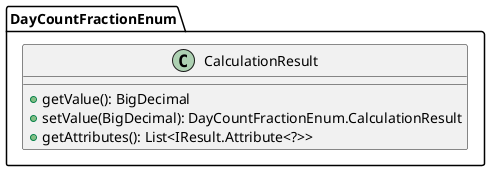 @startuml

    class DayCountFractionEnum.CalculationResult [[DayCountFractionEnum.CalculationResult.html]] {
        +getValue(): BigDecimal
        +setValue(BigDecimal): DayCountFractionEnum.CalculationResult
        +getAttributes(): List<IResult.Attribute<?>>
    }

@enduml

